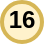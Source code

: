<mxfile version="14.6.13" type="device"><diagram id="M4xDp7I0oW0EUYoakrkF" name="Seite-1"><mxGraphModel dx="70" dy="62" grid="1" gridSize="10" guides="1" tooltips="1" connect="1" arrows="1" fold="1" page="1" pageScale="1" pageWidth="827" pageHeight="1169" math="0" shadow="0"><root><mxCell id="0"/><mxCell id="1" parent="0"/><mxCell id="MZm-OgHnnInYtF5UhB2Y-1" value="" style="group;fontStyle=1" parent="1" vertex="1" connectable="0"><mxGeometry x="40" y="39" width="20" height="21" as="geometry"/></mxCell><mxCell id="MZm-OgHnnInYtF5UhB2Y-2" value="" style="ellipse;whiteSpace=wrap;html=1;aspect=fixed;fillColor=#fff2cc;strokeColor=#d6b656;strokeWidth=2;fontStyle=1" parent="MZm-OgHnnInYtF5UhB2Y-1" vertex="1"><mxGeometry y="1" width="20" height="20" as="geometry"/></mxCell><mxCell id="MZm-OgHnnInYtF5UhB2Y-3" value="16" style="text;html=1;strokeColor=none;fillColor=none;align=center;verticalAlign=middle;whiteSpace=wrap;rounded=0;fontStyle=1" parent="MZm-OgHnnInYtF5UhB2Y-1" vertex="1"><mxGeometry width="20" height="20" as="geometry"/></mxCell></root></mxGraphModel></diagram></mxfile>